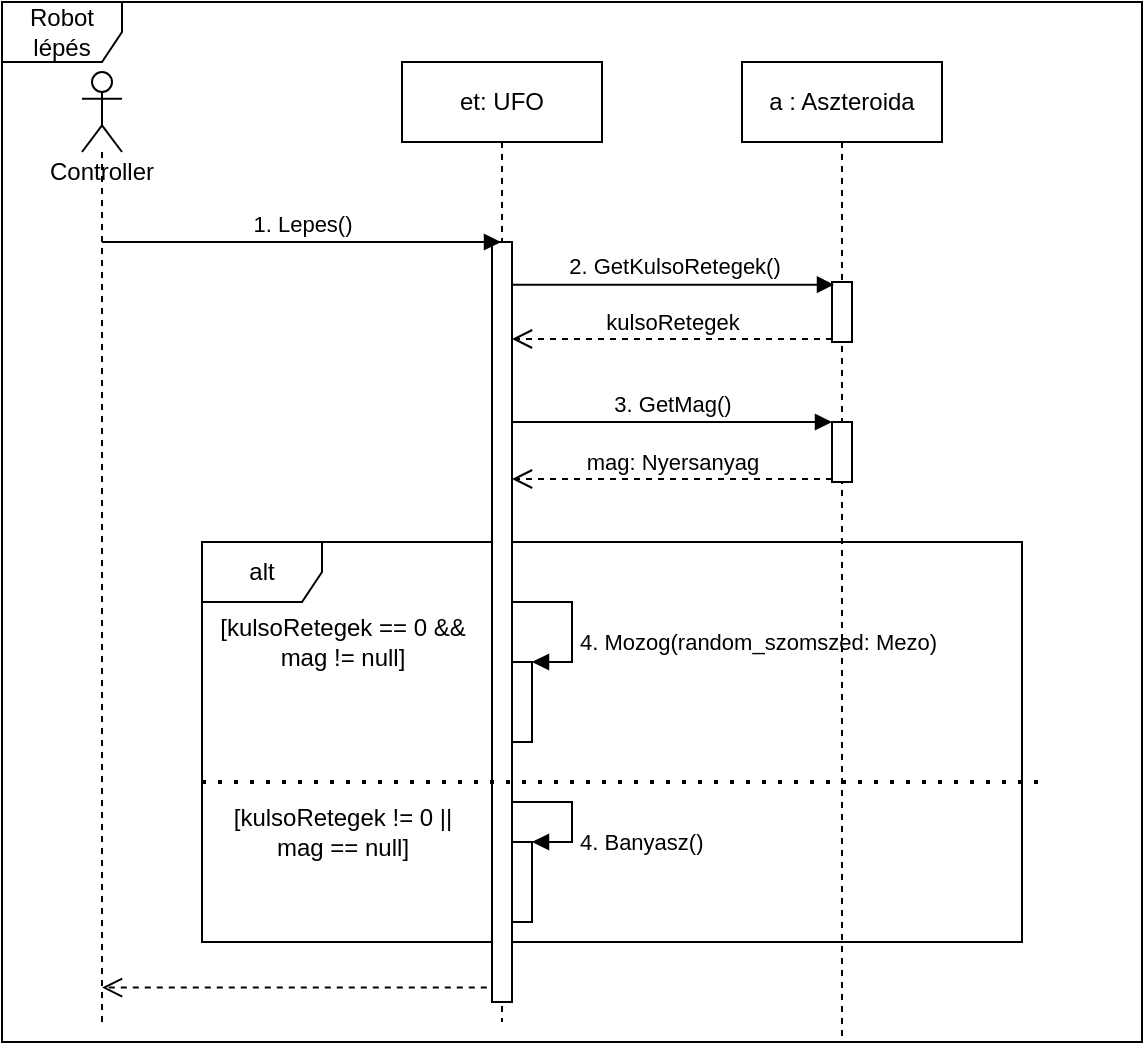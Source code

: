 <mxfile version="14.5.1" type="github">
  <diagram id="kgpKYQtTHZ0yAKxKKP6v" name="Page-1">
    <mxGraphModel dx="1038" dy="548" grid="1" gridSize="10" guides="1" tooltips="1" connect="1" arrows="1" fold="1" page="1" pageScale="1" pageWidth="850" pageHeight="1100" math="0" shadow="0">
      <root>
        <mxCell id="0" />
        <mxCell id="1" parent="0" />
        <mxCell id="CXzAZYz8Gu9tlIhDbCPh-1" value="Robot lépés" style="shape=umlFrame;whiteSpace=wrap;html=1;" vertex="1" parent="1">
          <mxGeometry x="70" y="50" width="570" height="520" as="geometry" />
        </mxCell>
        <mxCell id="CXzAZYz8Gu9tlIhDbCPh-2" value="alt" style="shape=umlFrame;whiteSpace=wrap;html=1;" vertex="1" parent="1">
          <mxGeometry x="170" y="320" width="410" height="200" as="geometry" />
        </mxCell>
        <mxCell id="CXzAZYz8Gu9tlIhDbCPh-3" value="et: UFO" style="shape=umlLifeline;perimeter=lifelinePerimeter;whiteSpace=wrap;html=1;container=1;collapsible=0;recursiveResize=0;outlineConnect=0;" vertex="1" parent="1">
          <mxGeometry x="270" y="80" width="100" height="480" as="geometry" />
        </mxCell>
        <mxCell id="CXzAZYz8Gu9tlIhDbCPh-4" value="" style="html=1;points=[];perimeter=orthogonalPerimeter;" vertex="1" parent="CXzAZYz8Gu9tlIhDbCPh-3">
          <mxGeometry x="45" y="90" width="10" height="380" as="geometry" />
        </mxCell>
        <mxCell id="CXzAZYz8Gu9tlIhDbCPh-5" value="" style="html=1;points=[];perimeter=orthogonalPerimeter;" vertex="1" parent="CXzAZYz8Gu9tlIhDbCPh-3">
          <mxGeometry x="55" y="300" width="10" height="40" as="geometry" />
        </mxCell>
        <mxCell id="CXzAZYz8Gu9tlIhDbCPh-6" value="4. Mozog(random_szomszed: Mezo)" style="edgeStyle=orthogonalEdgeStyle;html=1;align=left;spacingLeft=2;endArrow=block;rounded=0;entryX=1;entryY=0;" edge="1" parent="CXzAZYz8Gu9tlIhDbCPh-3" target="CXzAZYz8Gu9tlIhDbCPh-5">
          <mxGeometry x="0.25" relative="1" as="geometry">
            <mxPoint x="55" y="270" as="sourcePoint" />
            <Array as="points">
              <mxPoint x="55" y="270" />
              <mxPoint x="85" y="270" />
              <mxPoint x="85" y="300" />
            </Array>
            <mxPoint as="offset" />
          </mxGeometry>
        </mxCell>
        <mxCell id="CXzAZYz8Gu9tlIhDbCPh-7" value="" style="html=1;points=[];perimeter=orthogonalPerimeter;" vertex="1" parent="CXzAZYz8Gu9tlIhDbCPh-3">
          <mxGeometry x="55" y="390" width="10" height="40" as="geometry" />
        </mxCell>
        <mxCell id="CXzAZYz8Gu9tlIhDbCPh-8" value="4. Banyasz()" style="edgeStyle=orthogonalEdgeStyle;html=1;align=left;spacingLeft=2;endArrow=block;rounded=0;entryX=1;entryY=0;" edge="1" parent="CXzAZYz8Gu9tlIhDbCPh-3" target="CXzAZYz8Gu9tlIhDbCPh-7">
          <mxGeometry x="0.429" relative="1" as="geometry">
            <mxPoint x="55" y="370" as="sourcePoint" />
            <Array as="points">
              <mxPoint x="55" y="370" />
              <mxPoint x="85" y="370" />
              <mxPoint x="85" y="390" />
            </Array>
            <mxPoint as="offset" />
          </mxGeometry>
        </mxCell>
        <mxCell id="CXzAZYz8Gu9tlIhDbCPh-9" value="1. Lepes()" style="html=1;verticalAlign=bottom;endArrow=block;" edge="1" parent="1" source="CXzAZYz8Gu9tlIhDbCPh-18" target="CXzAZYz8Gu9tlIhDbCPh-3">
          <mxGeometry width="80" relative="1" as="geometry">
            <mxPoint x="150" y="170" as="sourcePoint" />
            <mxPoint x="240" y="170" as="targetPoint" />
            <Array as="points">
              <mxPoint x="290" y="170" />
            </Array>
          </mxGeometry>
        </mxCell>
        <mxCell id="CXzAZYz8Gu9tlIhDbCPh-10" value="" style="endArrow=none;dashed=1;html=1;dashPattern=1 3;strokeWidth=2;" edge="1" parent="1">
          <mxGeometry width="50" height="50" relative="1" as="geometry">
            <mxPoint x="170" y="440" as="sourcePoint" />
            <mxPoint x="592" y="440" as="targetPoint" />
            <Array as="points" />
          </mxGeometry>
        </mxCell>
        <mxCell id="CXzAZYz8Gu9tlIhDbCPh-11" value="[kulsoRetegek == 0 &amp;amp;&amp;amp; &lt;br&gt;mag != null]" style="text;html=1;align=center;verticalAlign=middle;resizable=0;points=[];autosize=1;" vertex="1" parent="1">
          <mxGeometry x="170" y="355" width="140" height="30" as="geometry" />
        </mxCell>
        <mxCell id="CXzAZYz8Gu9tlIhDbCPh-12" value="[kulsoRetegek != 0 || &lt;br&gt;mag == null]" style="text;html=1;align=center;verticalAlign=middle;resizable=0;points=[];autosize=1;" vertex="1" parent="1">
          <mxGeometry x="175" y="450" width="130" height="30" as="geometry" />
        </mxCell>
        <mxCell id="CXzAZYz8Gu9tlIhDbCPh-13" value="" style="html=1;verticalAlign=bottom;endArrow=open;dashed=1;endSize=8;exitX=-0.26;exitY=0.981;exitDx=0;exitDy=0;exitPerimeter=0;" edge="1" parent="1" source="CXzAZYz8Gu9tlIhDbCPh-4" target="CXzAZYz8Gu9tlIhDbCPh-18">
          <mxGeometry relative="1" as="geometry">
            <mxPoint x="320" y="410" as="sourcePoint" />
            <mxPoint x="160" y="454" as="targetPoint" />
          </mxGeometry>
        </mxCell>
        <mxCell id="CXzAZYz8Gu9tlIhDbCPh-14" value="a : Aszteroida" style="shape=umlLifeline;perimeter=lifelinePerimeter;whiteSpace=wrap;html=1;container=1;collapsible=0;recursiveResize=0;outlineConnect=0;" vertex="1" parent="1">
          <mxGeometry x="440" y="80" width="100" height="490" as="geometry" />
        </mxCell>
        <mxCell id="CXzAZYz8Gu9tlIhDbCPh-15" value="" style="html=1;points=[];perimeter=orthogonalPerimeter;" vertex="1" parent="CXzAZYz8Gu9tlIhDbCPh-14">
          <mxGeometry x="45" y="110" width="10" height="30" as="geometry" />
        </mxCell>
        <mxCell id="CXzAZYz8Gu9tlIhDbCPh-20" value="" style="html=1;points=[];perimeter=orthogonalPerimeter;" vertex="1" parent="CXzAZYz8Gu9tlIhDbCPh-14">
          <mxGeometry x="45" y="180" width="10" height="30" as="geometry" />
        </mxCell>
        <mxCell id="CXzAZYz8Gu9tlIhDbCPh-16" value="2. GetKulsoRetegek()" style="html=1;verticalAlign=bottom;endArrow=block;entryX=0.1;entryY=0.045;entryDx=0;entryDy=0;entryPerimeter=0;" edge="1" parent="1" source="CXzAZYz8Gu9tlIhDbCPh-4" target="CXzAZYz8Gu9tlIhDbCPh-15">
          <mxGeometry relative="1" as="geometry">
            <mxPoint x="340" y="170.0" as="sourcePoint" />
          </mxGeometry>
        </mxCell>
        <mxCell id="CXzAZYz8Gu9tlIhDbCPh-17" value="kulsoRetegek" style="html=1;verticalAlign=bottom;endArrow=open;dashed=1;endSize=8;exitX=0;exitY=0.95;" edge="1" parent="1" source="CXzAZYz8Gu9tlIhDbCPh-15" target="CXzAZYz8Gu9tlIhDbCPh-4">
          <mxGeometry relative="1" as="geometry">
            <mxPoint x="415" y="246" as="targetPoint" />
          </mxGeometry>
        </mxCell>
        <mxCell id="CXzAZYz8Gu9tlIhDbCPh-18" value="Controller" style="shape=umlLifeline;participant=umlActor;perimeter=lifelinePerimeter;whiteSpace=wrap;html=1;container=1;collapsible=0;recursiveResize=0;verticalAlign=top;spacingTop=36;outlineConnect=0;" vertex="1" parent="1">
          <mxGeometry x="110" y="85" width="20" height="475" as="geometry" />
        </mxCell>
        <mxCell id="CXzAZYz8Gu9tlIhDbCPh-21" value="3. GetMag()" style="html=1;verticalAlign=bottom;endArrow=block;entryX=0;entryY=0;" edge="1" target="CXzAZYz8Gu9tlIhDbCPh-20" parent="1" source="CXzAZYz8Gu9tlIhDbCPh-4">
          <mxGeometry relative="1" as="geometry">
            <mxPoint x="415" y="240" as="sourcePoint" />
          </mxGeometry>
        </mxCell>
        <mxCell id="CXzAZYz8Gu9tlIhDbCPh-22" value="mag: Nyersanyag" style="html=1;verticalAlign=bottom;endArrow=open;dashed=1;endSize=8;exitX=0;exitY=0.95;" edge="1" source="CXzAZYz8Gu9tlIhDbCPh-20" parent="1" target="CXzAZYz8Gu9tlIhDbCPh-4">
          <mxGeometry relative="1" as="geometry">
            <mxPoint x="415" y="316" as="targetPoint" />
          </mxGeometry>
        </mxCell>
      </root>
    </mxGraphModel>
  </diagram>
</mxfile>
